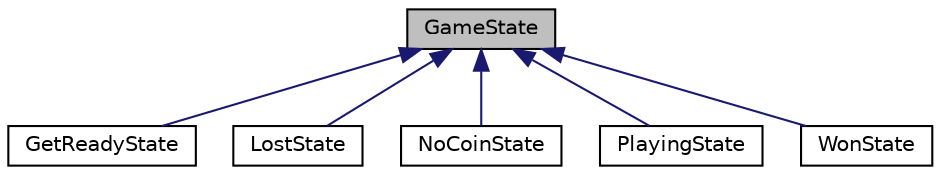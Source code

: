 digraph "GameState"
{
  edge [fontname="Helvetica",fontsize="10",labelfontname="Helvetica",labelfontsize="10"];
  node [fontname="Helvetica",fontsize="10",shape=record];
  Node0 [label="GameState",height=0.2,width=0.4,color="black", fillcolor="grey75", style="filled", fontcolor="black"];
  Node0 -> Node1 [dir="back",color="midnightblue",fontsize="10",style="solid",fontname="Helvetica"];
  Node1 [label="GetReadyState",height=0.2,width=0.4,color="black", fillcolor="white", style="filled",URL="$classGetReadyState.html",tooltip="\"getReady state Class\" "];
  Node0 -> Node2 [dir="back",color="midnightblue",fontsize="10",style="solid",fontname="Helvetica"];
  Node2 [label="LostState",height=0.2,width=0.4,color="black", fillcolor="white", style="filled",URL="$classLostState.html",tooltip="\"Lost State Class\" "];
  Node0 -> Node3 [dir="back",color="midnightblue",fontsize="10",style="solid",fontname="Helvetica"];
  Node3 [label="NoCoinState",height=0.2,width=0.4,color="black", fillcolor="white", style="filled",URL="$classNoCoinState.html",tooltip="\"Nocoin state Class\" "];
  Node0 -> Node4 [dir="back",color="midnightblue",fontsize="10",style="solid",fontname="Helvetica"];
  Node4 [label="PlayingState",height=0.2,width=0.4,color="black", fillcolor="white", style="filled",URL="$classPlayingState.html",tooltip="\"Playing State Class\" "];
  Node0 -> Node5 [dir="back",color="midnightblue",fontsize="10",style="solid",fontname="Helvetica"];
  Node5 [label="WonState",height=0.2,width=0.4,color="black", fillcolor="white", style="filled",URL="$classWonState.html",tooltip="\"Won State Class\" "];
}
